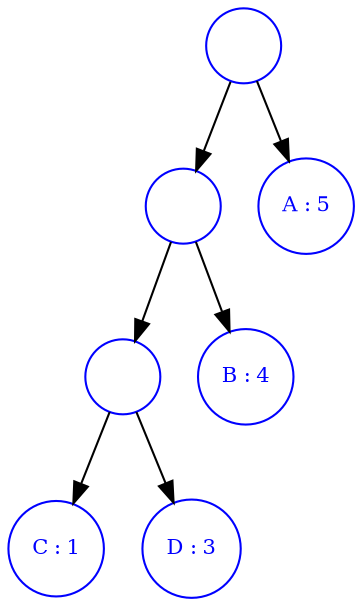 digraph binaryTree{
    node[shape=circle,color=blue,fontcolor=blue,fontsize=10];
    root[label = ""];
    a[label = ""];
    b[label = "A : 5"];
    c[label = ""];
    d[label = "B : 4"];
    g[label = "C : 1"];
    h[label = "D : 3"];
    root -> a;
    root -> b;
    a -> c;
    a -> d;
    c -> g;
    c -> h;
}
